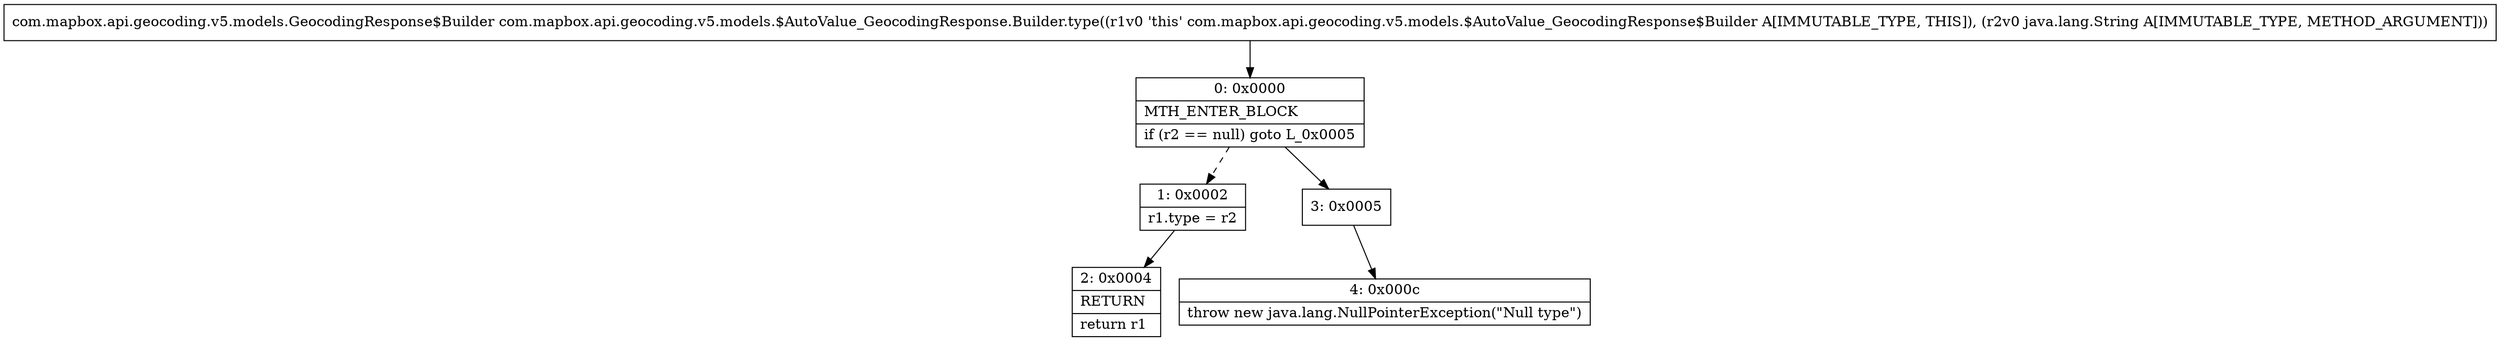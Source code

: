 digraph "CFG forcom.mapbox.api.geocoding.v5.models.$AutoValue_GeocodingResponse.Builder.type(Ljava\/lang\/String;)Lcom\/mapbox\/api\/geocoding\/v5\/models\/GeocodingResponse$Builder;" {
Node_0 [shape=record,label="{0\:\ 0x0000|MTH_ENTER_BLOCK\l|if (r2 == null) goto L_0x0005\l}"];
Node_1 [shape=record,label="{1\:\ 0x0002|r1.type = r2\l}"];
Node_2 [shape=record,label="{2\:\ 0x0004|RETURN\l|return r1\l}"];
Node_3 [shape=record,label="{3\:\ 0x0005}"];
Node_4 [shape=record,label="{4\:\ 0x000c|throw new java.lang.NullPointerException(\"Null type\")\l}"];
MethodNode[shape=record,label="{com.mapbox.api.geocoding.v5.models.GeocodingResponse$Builder com.mapbox.api.geocoding.v5.models.$AutoValue_GeocodingResponse.Builder.type((r1v0 'this' com.mapbox.api.geocoding.v5.models.$AutoValue_GeocodingResponse$Builder A[IMMUTABLE_TYPE, THIS]), (r2v0 java.lang.String A[IMMUTABLE_TYPE, METHOD_ARGUMENT])) }"];
MethodNode -> Node_0;
Node_0 -> Node_1[style=dashed];
Node_0 -> Node_3;
Node_1 -> Node_2;
Node_3 -> Node_4;
}

